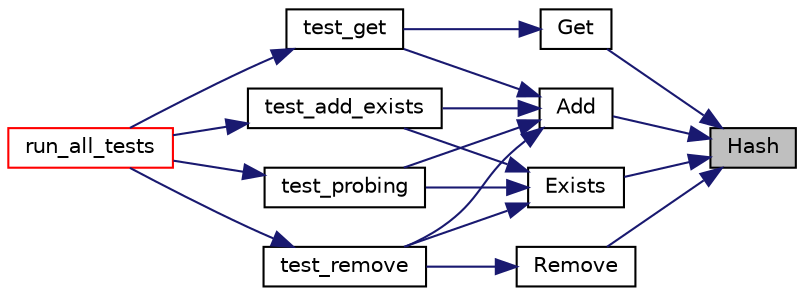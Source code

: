 digraph "Hash"
{
 // INTERACTIVE_SVG=YES
 // LATEX_PDF_SIZE
  bgcolor="transparent";
  edge [fontname="Helvetica",fontsize="10",labelfontname="Helvetica",labelfontsize="10"];
  node [fontname="Helvetica",fontsize="10",shape=record];
  rankdir="RL";
  Node1 [label="Hash",height=0.2,width=0.4,color="black", fillcolor="grey75", style="filled", fontcolor="black",tooltip="Brief function description here."];
  Node1 -> Node2 [dir="back",color="midnightblue",fontsize="10",style="solid",fontname="Helvetica"];
  Node2 [label="Add",height=0.2,width=0.4,color="black",URL="$de/d4c/classcommon_1_1HashTable_a1f9d74426ead6df411fd1162a7389521.html#a1f9d74426ead6df411fd1162a7389521",tooltip="Brief function description here."];
  Node2 -> Node3 [dir="back",color="midnightblue",fontsize="10",style="solid",fontname="Helvetica"];
  Node3 [label="test_add_exists",height=0.2,width=0.4,color="black",URL="$d4/d9c/hash__table__tests_8cc_ae207a73fbaebdeb47d9a21e2c9bad021.html#ae207a73fbaebdeb47d9a21e2c9bad021",tooltip=" "];
  Node3 -> Node4 [dir="back",color="midnightblue",fontsize="10",style="solid",fontname="Helvetica"];
  Node4 [label="run_all_tests",height=0.2,width=0.4,color="red",URL="$d4/d9c/hash__table__tests_8cc_adf5fa5d1a8867dba73315c105f40b449.html#adf5fa5d1a8867dba73315c105f40b449",tooltip=" "];
  Node2 -> Node6 [dir="back",color="midnightblue",fontsize="10",style="solid",fontname="Helvetica"];
  Node6 [label="test_get",height=0.2,width=0.4,color="black",URL="$d4/d9c/hash__table__tests_8cc_a52c40e38fb822ad8803972493055abaf.html#a52c40e38fb822ad8803972493055abaf",tooltip=" "];
  Node6 -> Node4 [dir="back",color="midnightblue",fontsize="10",style="solid",fontname="Helvetica"];
  Node2 -> Node7 [dir="back",color="midnightblue",fontsize="10",style="solid",fontname="Helvetica"];
  Node7 [label="test_probing",height=0.2,width=0.4,color="black",URL="$d4/d9c/hash__table__tests_8cc_a30e225ab10fafd5b2befe84cb59ed57e.html#a30e225ab10fafd5b2befe84cb59ed57e",tooltip=" "];
  Node7 -> Node4 [dir="back",color="midnightblue",fontsize="10",style="solid",fontname="Helvetica"];
  Node2 -> Node8 [dir="back",color="midnightblue",fontsize="10",style="solid",fontname="Helvetica"];
  Node8 [label="test_remove",height=0.2,width=0.4,color="black",URL="$d4/d9c/hash__table__tests_8cc_a1da79732717337e8731f76c7a155c24a.html#a1da79732717337e8731f76c7a155c24a",tooltip=" "];
  Node8 -> Node4 [dir="back",color="midnightblue",fontsize="10",style="solid",fontname="Helvetica"];
  Node1 -> Node9 [dir="back",color="midnightblue",fontsize="10",style="solid",fontname="Helvetica"];
  Node9 [label="Exists",height=0.2,width=0.4,color="black",URL="$de/d4c/classcommon_1_1HashTable_ab037afa87b74f0a1c15865150725c442.html#ab037afa87b74f0a1c15865150725c442",tooltip="Brief function description here."];
  Node9 -> Node3 [dir="back",color="midnightblue",fontsize="10",style="solid",fontname="Helvetica"];
  Node9 -> Node7 [dir="back",color="midnightblue",fontsize="10",style="solid",fontname="Helvetica"];
  Node9 -> Node8 [dir="back",color="midnightblue",fontsize="10",style="solid",fontname="Helvetica"];
  Node1 -> Node10 [dir="back",color="midnightblue",fontsize="10",style="solid",fontname="Helvetica"];
  Node10 [label="Get",height=0.2,width=0.4,color="black",URL="$de/d4c/classcommon_1_1HashTable_a96b27a16691e44f4bea04e3f3baeb6bb.html#a96b27a16691e44f4bea04e3f3baeb6bb",tooltip="Brief function description here."];
  Node10 -> Node6 [dir="back",color="midnightblue",fontsize="10",style="solid",fontname="Helvetica"];
  Node1 -> Node11 [dir="back",color="midnightblue",fontsize="10",style="solid",fontname="Helvetica"];
  Node11 [label="Remove",height=0.2,width=0.4,color="black",URL="$de/d4c/classcommon_1_1HashTable_af2f608b0daa2454164659ffbba4c71db.html#af2f608b0daa2454164659ffbba4c71db",tooltip="Brief function description here."];
  Node11 -> Node8 [dir="back",color="midnightblue",fontsize="10",style="solid",fontname="Helvetica"];
}

